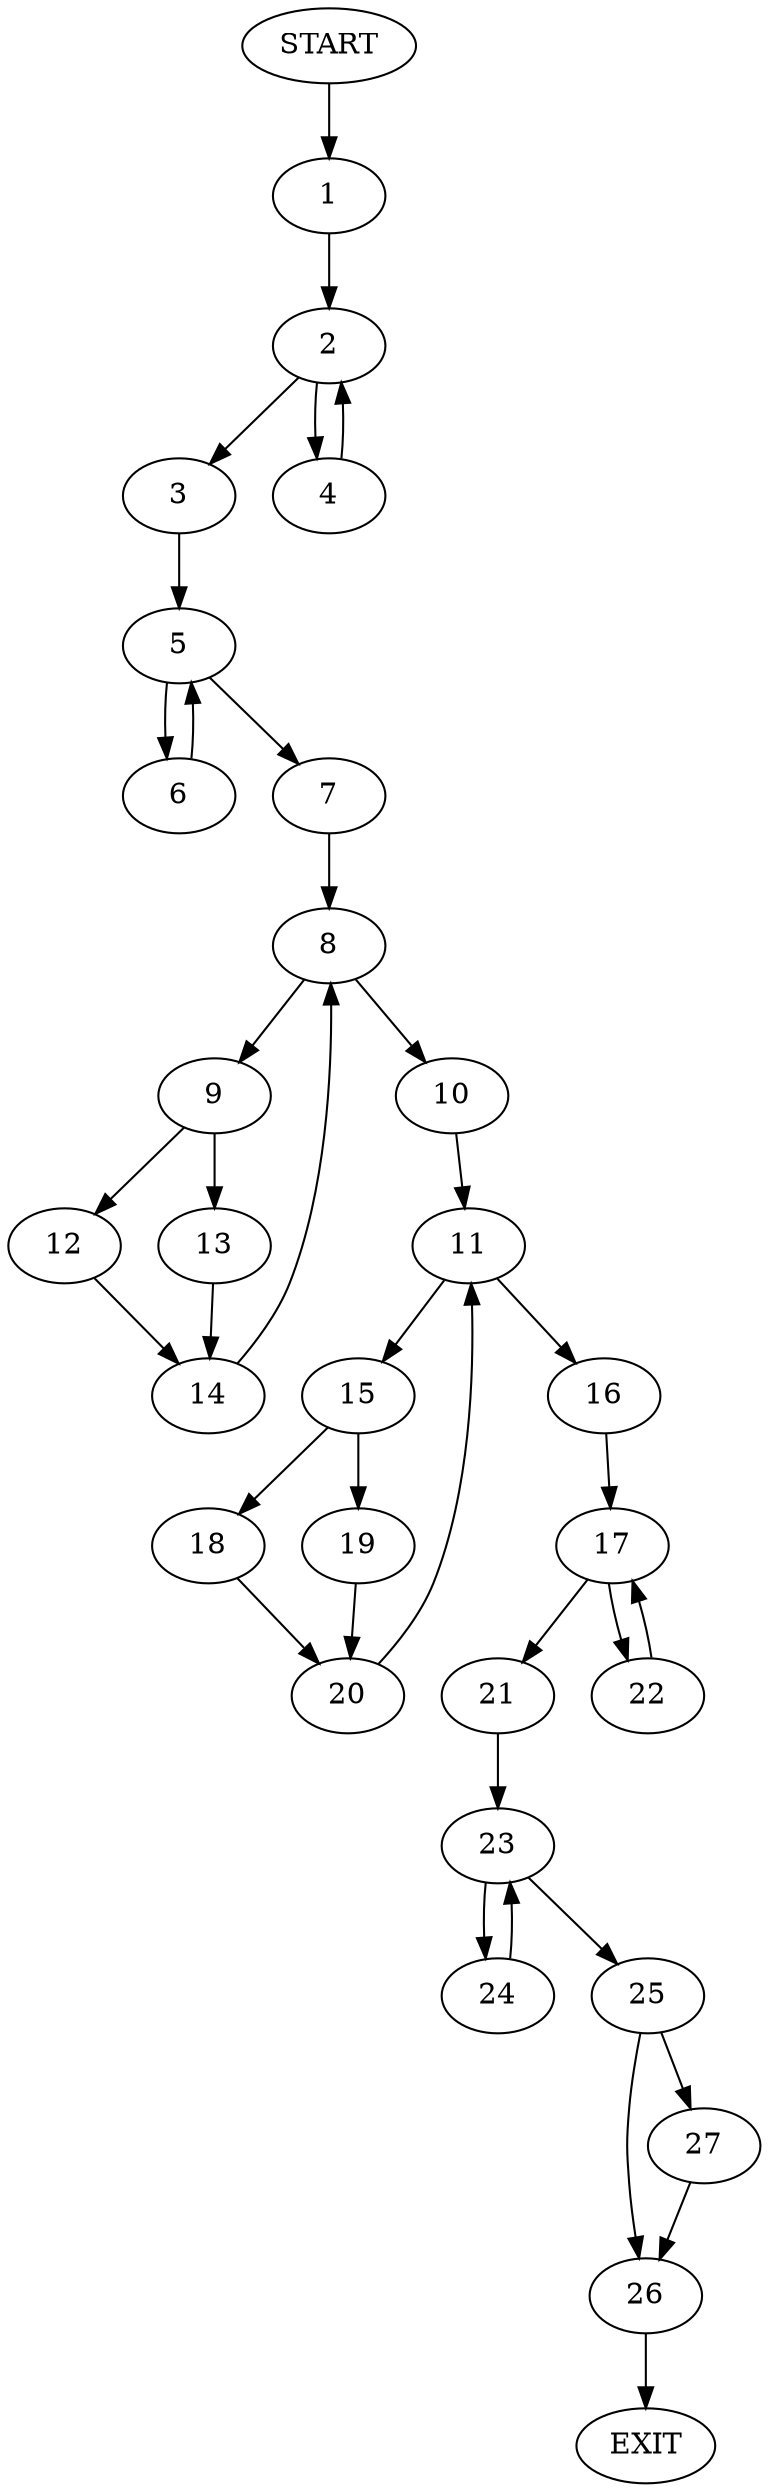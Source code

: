 digraph {
0 [label="START"]
28 [label="EXIT"]
0 -> 1
1 -> 2
2 -> 3
2 -> 4
4 -> 2
3 -> 5
5 -> 6
5 -> 7
6 -> 5
7 -> 8
8 -> 9
8 -> 10
10 -> 11
9 -> 12
9 -> 13
12 -> 14
13 -> 14
14 -> 8
11 -> 15
11 -> 16
16 -> 17
15 -> 18
15 -> 19
19 -> 20
18 -> 20
20 -> 11
17 -> 21
17 -> 22
21 -> 23
22 -> 17
23 -> 24
23 -> 25
25 -> 26
25 -> 27
24 -> 23
27 -> 26
26 -> 28
}
